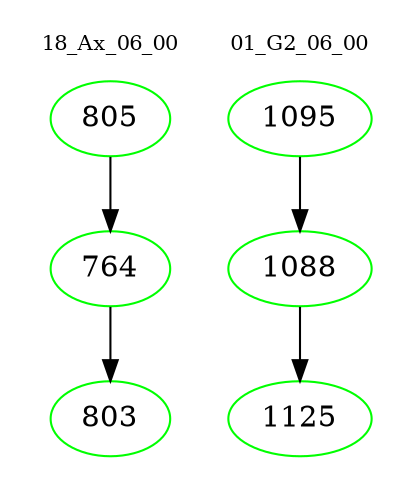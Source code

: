 digraph{
subgraph cluster_0 {
color = white
label = "18_Ax_06_00";
fontsize=10;
T0_805 [label="805", color="green"]
T0_805 -> T0_764 [color="black"]
T0_764 [label="764", color="green"]
T0_764 -> T0_803 [color="black"]
T0_803 [label="803", color="green"]
}
subgraph cluster_1 {
color = white
label = "01_G2_06_00";
fontsize=10;
T1_1095 [label="1095", color="green"]
T1_1095 -> T1_1088 [color="black"]
T1_1088 [label="1088", color="green"]
T1_1088 -> T1_1125 [color="black"]
T1_1125 [label="1125", color="green"]
}
}
